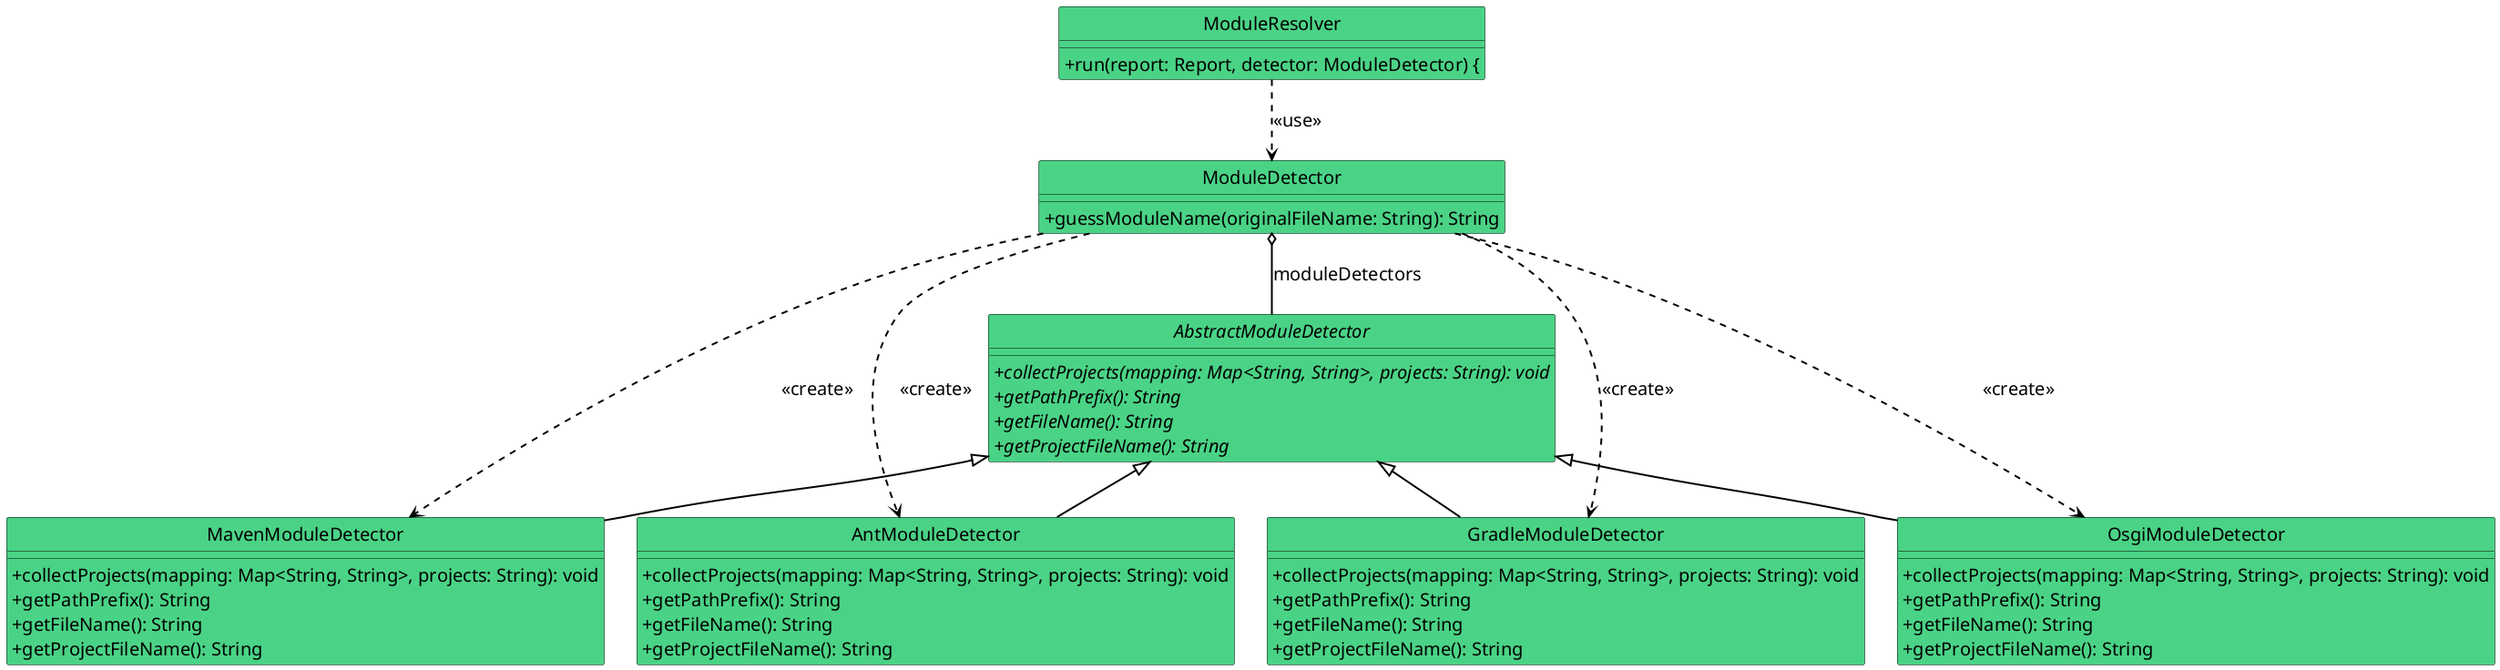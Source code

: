 @startuml
skinparam class {
  BackgroundColor #4AD386
  BorderColor #a0a0a0
  BackgroundColor<<Main>> gold
  BorderColor black
  ArrowColor black
  FontName  Arial Unicode MS
  FontSize 20
}

skinparam classFontSize 24
skinparam classAttributeIconSize 0
skinparam defaultFontSize 20

skinparam ArrowColor black
skinparam ArrowThickness 2

hide circle

class ModuleResolver {
    +run(report: Report, detector: ModuleDetector) {
}

class ModuleDetector {
    +guessModuleName(originalFileName: String): String
}

abstract class AbstractModuleDetector {
    {abstract}+collectProjects(mapping: Map<String, String>, projects: String): void
    {abstract}+getPathPrefix(): String
    {abstract}+getFileName(): String
    {abstract}+getProjectFileName(): String
}

class MavenModuleDetector {
    +collectProjects(mapping: Map<String, String>, projects: String): void
    +getPathPrefix(): String
    +getFileName(): String
    +getProjectFileName(): String
}

class AntModuleDetector {
    +collectProjects(mapping: Map<String, String>, projects: String): void
    +getPathPrefix(): String
    +getFileName(): String
    +getProjectFileName(): String
}

class GradleModuleDetector {
    +collectProjects(mapping: Map<String, String>, projects: String): void
    +getPathPrefix(): String
    +getFileName(): String
    +getProjectFileName(): String
}

class OsgiModuleDetector {
    +collectProjects(mapping: Map<String, String>, projects: String): void
    +getPathPrefix(): String
    +getFileName(): String
    +getProjectFileName(): String
}

MavenModuleDetector -up-|> AbstractModuleDetector
AntModuleDetector -up-|> AbstractModuleDetector
GradleModuleDetector -up-|> AbstractModuleDetector
OsgiModuleDetector -up-|> AbstractModuleDetector

ModuleDetector o-- AbstractModuleDetector : moduleDetectors

ModuleDetector ..> MavenModuleDetector: <<create>>
ModuleDetector ..> AntModuleDetector: <<create>>
ModuleDetector ..> GradleModuleDetector: <<create>>
ModuleDetector ..> OsgiModuleDetector: <<create>>

ModuleResolver ..> ModuleDetector: <<use>>
@enduml